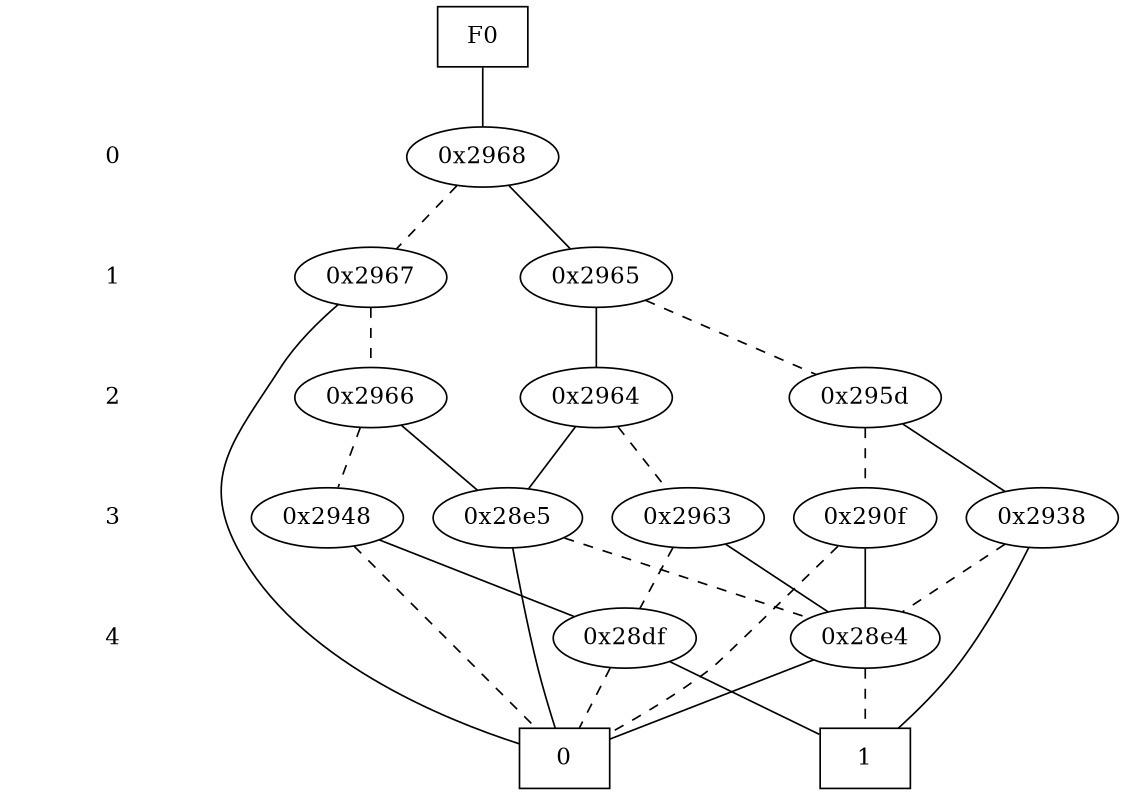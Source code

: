 digraph "DD" {
size = "7.5,10"
center = true;
edge [dir = none];
{ node [shape = plaintext];
  edge [style = invis];
  "CONST NODES" [style = invis];
" 0 " -> " 1 " -> " 2 " -> " 3 " -> " 4 " -> "CONST NODES"; 
}
{ rank = same; node [shape = box]; edge [style = invis];
"F0"; }
{ rank = same; " 0 ";
"0x2968";
}
{ rank = same; " 1 ";
"0x2965";
"0x2967";
}
{ rank = same; " 2 ";
"0x2964";
"0x295d";
"0x2966";
}
{ rank = same; " 3 ";
"0x290f";
"0x28e5";
"0x2963";
"0x2948";
"0x2938";
}
{ rank = same; " 4 ";
"0x28df";
"0x28e4";
}
{ rank = same; "CONST NODES";
{ node [shape = box]; "0x267a";
"0x2679";
}
}
"F0" -> "0x2968" [style = solid];
"0x2968" -> "0x2965";
"0x2968" -> "0x2967" [style = dashed];
"0x2965" -> "0x2964";
"0x2965" -> "0x295d" [style = dashed];
"0x2967" -> "0x267a";
"0x2967" -> "0x2966" [style = dashed];
"0x2964" -> "0x28e5";
"0x2964" -> "0x2963" [style = dashed];
"0x295d" -> "0x2938";
"0x295d" -> "0x290f" [style = dashed];
"0x2966" -> "0x28e5";
"0x2966" -> "0x2948" [style = dashed];
"0x290f" -> "0x28e4";
"0x290f" -> "0x267a" [style = dashed];
"0x28e5" -> "0x267a";
"0x28e5" -> "0x28e4" [style = dashed];
"0x2963" -> "0x28e4";
"0x2963" -> "0x28df" [style = dashed];
"0x2948" -> "0x28df";
"0x2948" -> "0x267a" [style = dashed];
"0x2938" -> "0x2679";
"0x2938" -> "0x28e4" [style = dashed];
"0x28df" -> "0x2679";
"0x28df" -> "0x267a" [style = dashed];
"0x28e4" -> "0x267a";
"0x28e4" -> "0x2679" [style = dashed];
"0x267a" [label = "0"];
"0x2679" [label = "1"];
}
